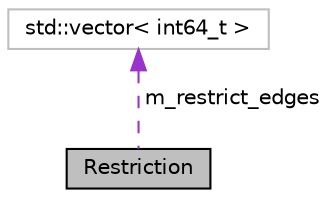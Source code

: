 digraph "Restriction"
{
  edge [fontname="Helvetica",fontsize="10",labelfontname="Helvetica",labelfontsize="10"];
  node [fontname="Helvetica",fontsize="10",shape=record];
  Node1 [label="Restriction",height=0.2,width=0.4,color="black", fillcolor="grey75", style="filled" fontcolor="black"];
  Node2 -> Node1 [dir="back",color="darkorchid3",fontsize="10",style="dashed",label=" m_restrict_edges" ,fontname="Helvetica"];
  Node2 [label="std::vector\< int64_t \>",height=0.2,width=0.4,color="grey75", fillcolor="white", style="filled"];
}

